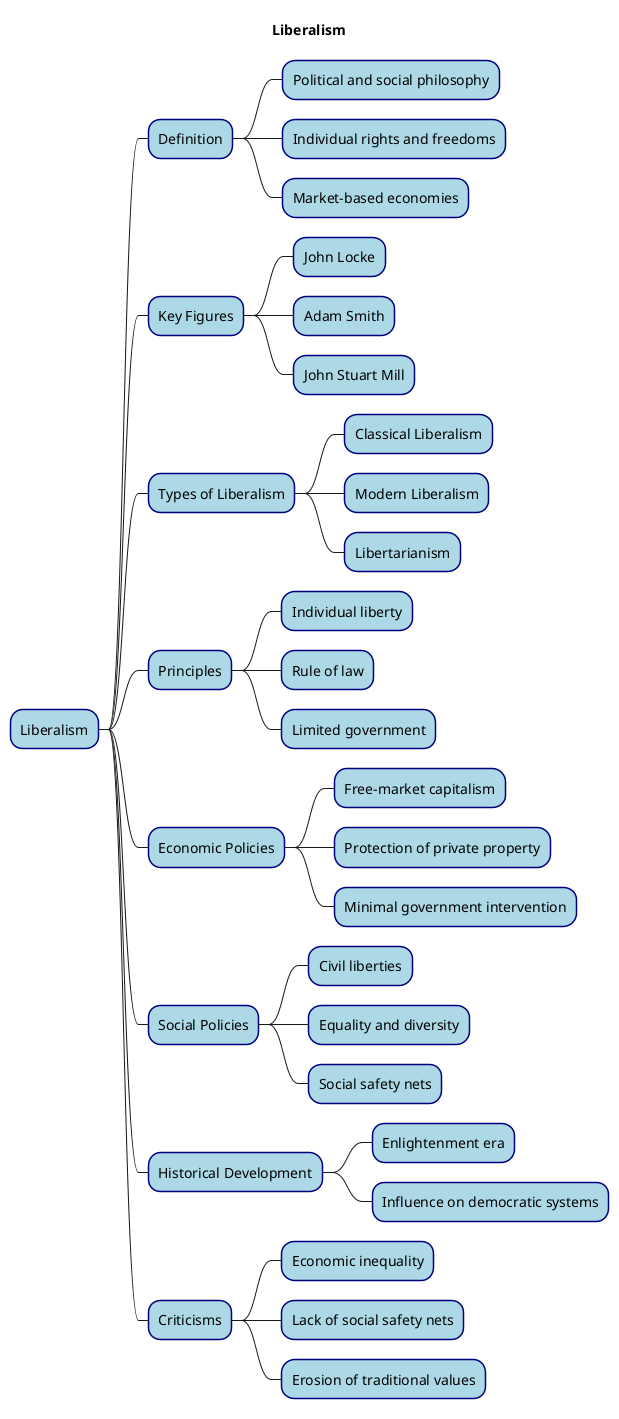 @startmindmap
title Liberalism

skinparam node {
    BackgroundColor LightBlue
    BorderColor Navy
}

* Liberalism
** Definition
*** Political and social philosophy
*** Individual rights and freedoms
*** Market-based economies

** Key Figures
*** John Locke
*** Adam Smith
*** John Stuart Mill

** Types of Liberalism
*** Classical Liberalism
*** Modern Liberalism
*** Libertarianism

** Principles
*** Individual liberty
*** Rule of law
*** Limited government

** Economic Policies
*** Free-market capitalism
*** Protection of private property
*** Minimal government intervention

** Social Policies
*** Civil liberties
*** Equality and diversity
*** Social safety nets

** Historical Development
*** Enlightenment era
*** Influence on democratic systems

** Criticisms
*** Economic inequality
*** Lack of social safety nets
*** Erosion of traditional values
@endmindmap
